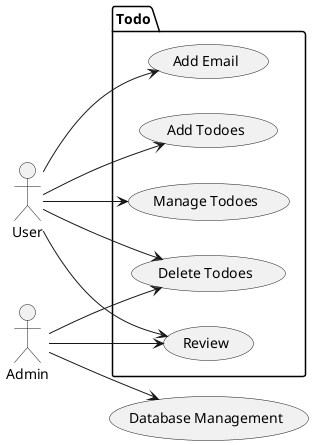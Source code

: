 @startuml
left to right direction
actor User as u
actor Admin as admin
package Todo{
    usecase (Add Email) as uc1
    usecase (Review) as uc2 
    usecase (Add Todoes) as uc3
    usecase (Manage Todoes) as uc4
    usecase (Delete Todoes) as uc5
}
usecase (Database Management) as uc6
u --> uc1
u --> uc2
u --> uc3
u --> uc4
u --> uc5
admin --> uc6
admin --> uc2
admin --> uc5
@enduml